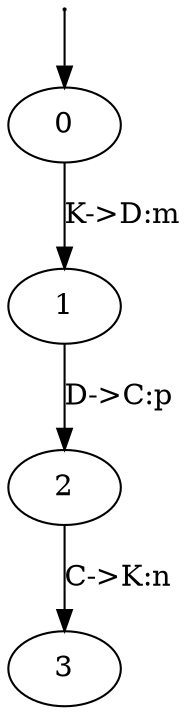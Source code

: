 digraph facs2 {
    s0 [label="" height=0 width=0]
    s0 -> 0
    0 -> 1 [label="K->D:m"]
    1 -> 2 [label="D->C:p"]
    2 -> 3 [label="C->K:n"]
}